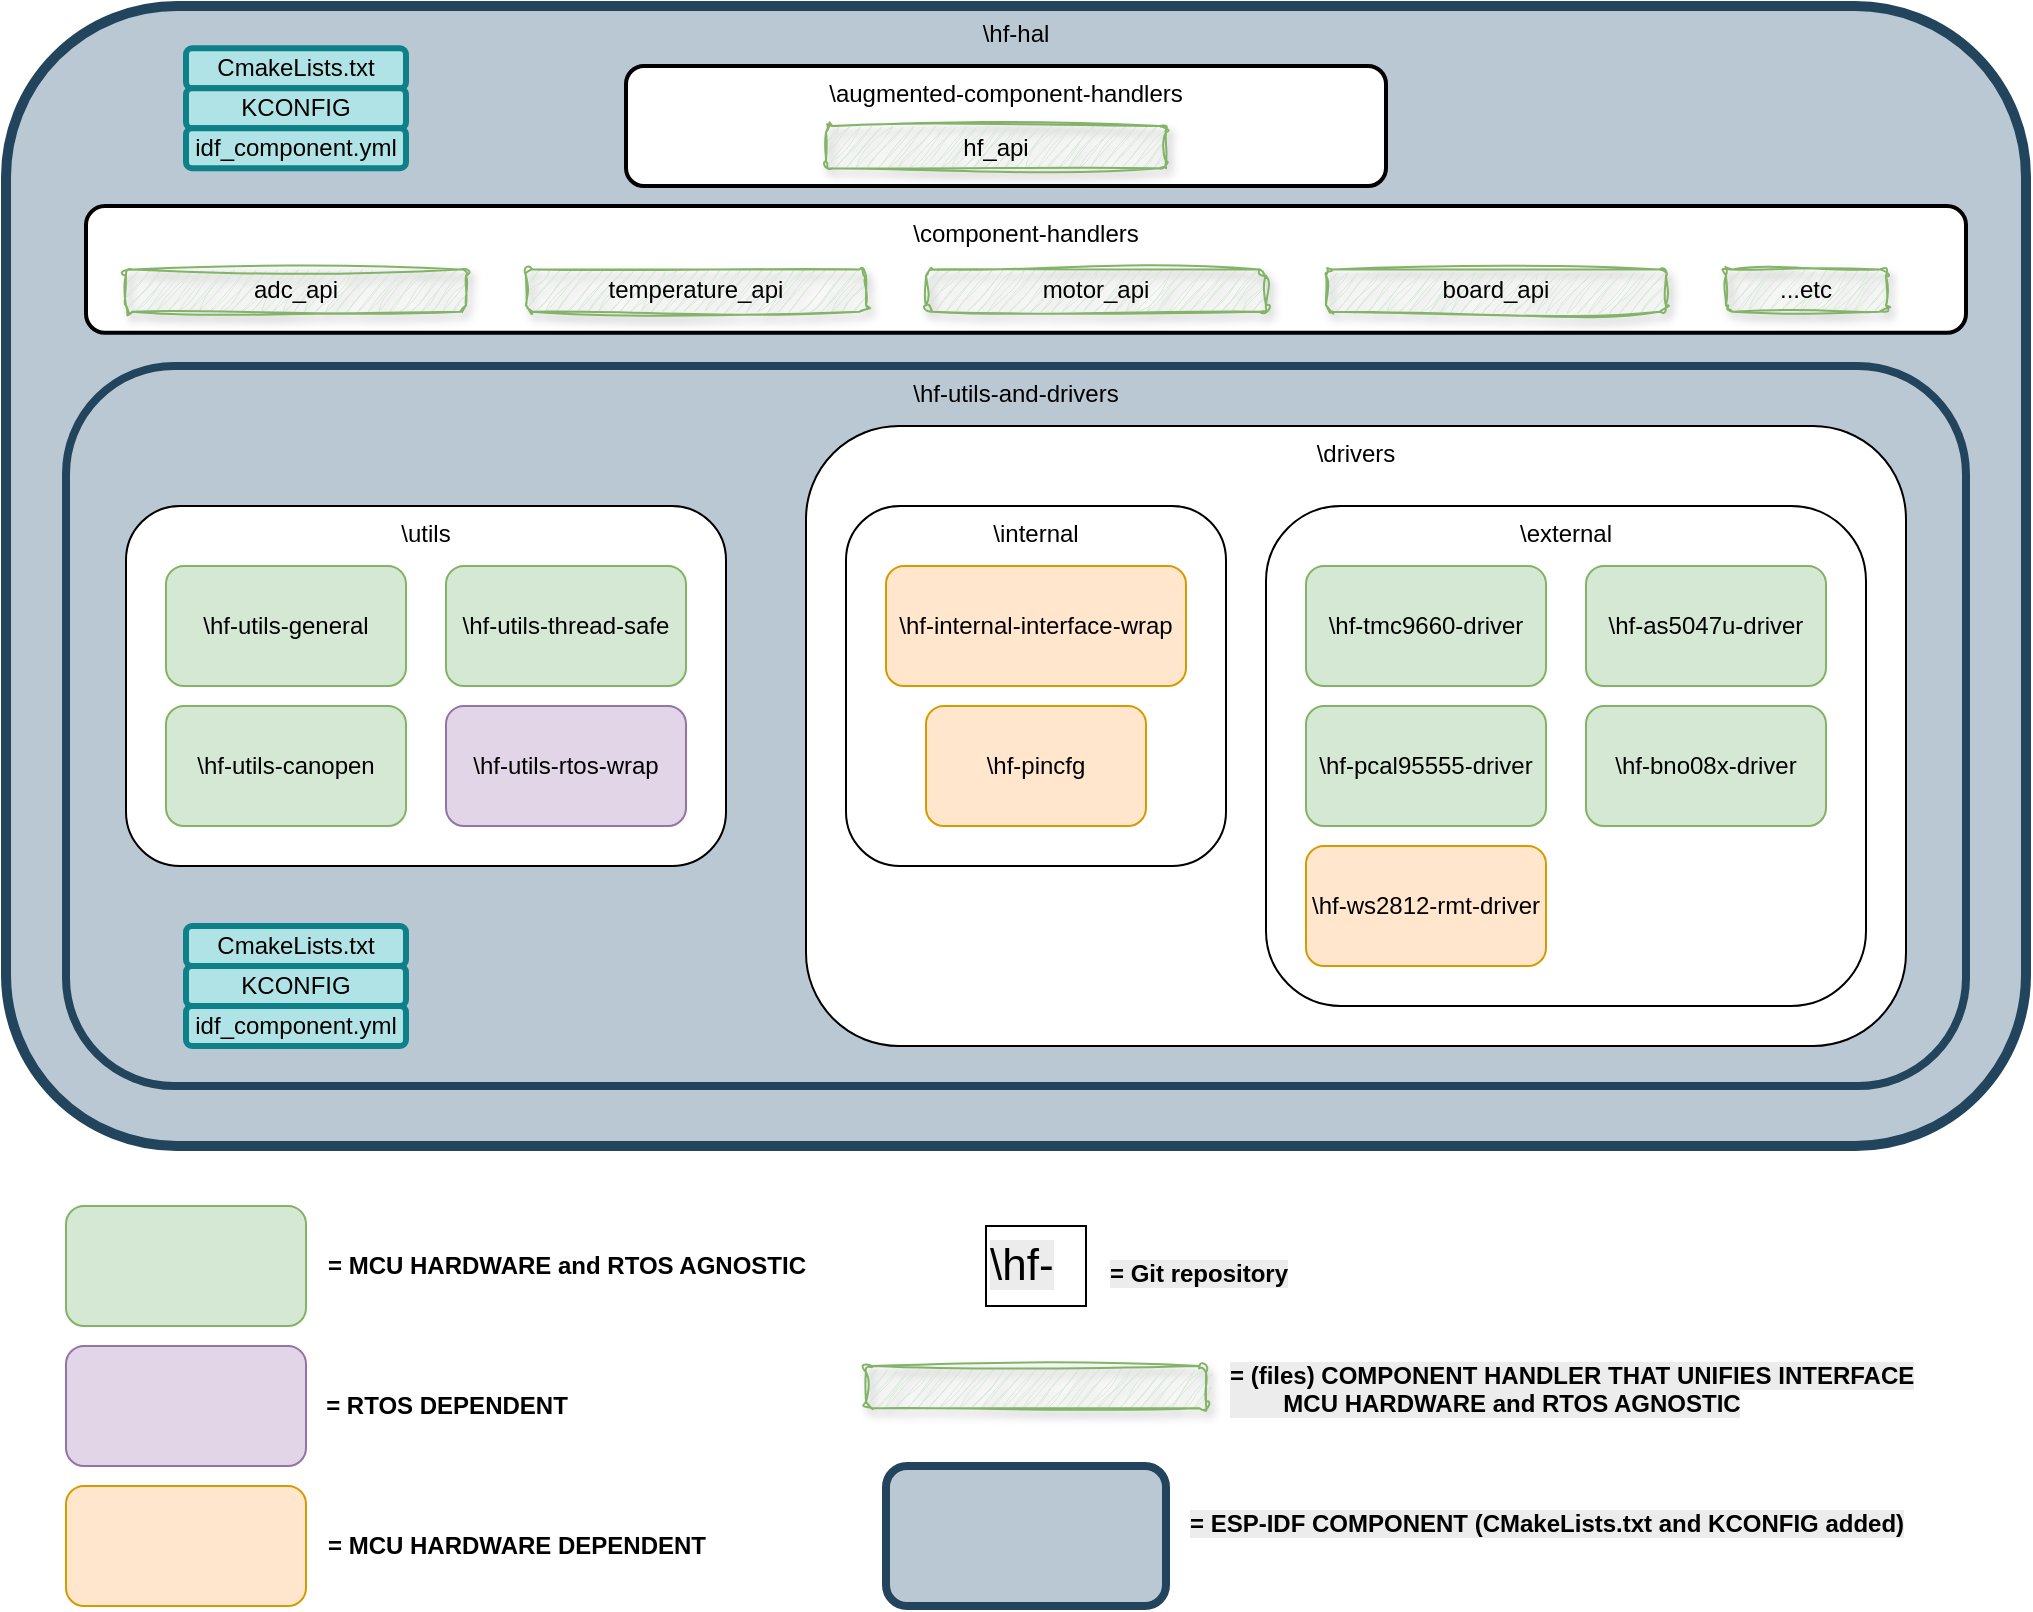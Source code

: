 <mxfile version="27.1.4">
  <diagram name="Page-1" id="FhQWMNnF3R9wmjdMntHF">
    <mxGraphModel dx="2276" dy="751" grid="1" gridSize="10" guides="1" tooltips="1" connect="1" arrows="1" fold="1" page="1" pageScale="1" pageWidth="850" pageHeight="1100" math="0" shadow="0">
      <root>
        <mxCell id="0" />
        <mxCell id="1" parent="0" />
        <mxCell id="MugBKoGFxdHCwpsHW_FZ-22" value="" style="group;shadow=0;strokeWidth=5;" vertex="1" connectable="0" parent="1">
          <mxGeometry x="-50" y="80" width="980" height="570" as="geometry" />
        </mxCell>
        <mxCell id="MugBKoGFxdHCwpsHW_FZ-23" value="\hf-hal" style="rounded=1;whiteSpace=wrap;html=1;verticalAlign=top;fillColor=#bac8d3;strokeColor=#23445d;strokeWidth=5;" vertex="1" parent="MugBKoGFxdHCwpsHW_FZ-22">
          <mxGeometry x="-30" width="1010" height="570" as="geometry" />
        </mxCell>
        <mxCell id="MugBKoGFxdHCwpsHW_FZ-41" value="\augmented-component-handlers" style="rounded=1;whiteSpace=wrap;html=1;labelBackgroundColor=none;verticalAlign=top;strokeWidth=2;" vertex="1" parent="MugBKoGFxdHCwpsHW_FZ-22">
          <mxGeometry x="280" y="30" width="380" height="60" as="geometry" />
        </mxCell>
        <mxCell id="MugBKoGFxdHCwpsHW_FZ-42" value="" style="group;strokeWidth=3;" vertex="1" connectable="0" parent="MugBKoGFxdHCwpsHW_FZ-22">
          <mxGeometry x="10" y="99.998" width="940" height="63.396" as="geometry" />
        </mxCell>
        <mxCell id="MugBKoGFxdHCwpsHW_FZ-25" value="\component-handlers" style="rounded=1;whiteSpace=wrap;html=1;labelBackgroundColor=none;verticalAlign=top;strokeWidth=2;" vertex="1" parent="MugBKoGFxdHCwpsHW_FZ-42">
          <mxGeometry width="940" height="63.396" as="geometry" />
        </mxCell>
        <mxCell id="MugBKoGFxdHCwpsHW_FZ-30" value="temperature_api" style="rounded=1;whiteSpace=wrap;html=1;labelBackgroundColor=none;fillColor=#d5e8d4;strokeColor=#82b366;sketch=1;curveFitting=1;jiggle=2;shadow=1;" vertex="1" parent="MugBKoGFxdHCwpsHW_FZ-42">
          <mxGeometry x="220" y="31.698" width="170" height="21.132" as="geometry" />
        </mxCell>
        <mxCell id="MugBKoGFxdHCwpsHW_FZ-31" value="motor_api" style="rounded=1;whiteSpace=wrap;html=1;labelBackgroundColor=none;fillColor=#d5e8d4;strokeColor=#82b366;sketch=1;curveFitting=1;jiggle=2;shadow=1;" vertex="1" parent="MugBKoGFxdHCwpsHW_FZ-42">
          <mxGeometry x="420" y="31.698" width="170" height="21.132" as="geometry" />
        </mxCell>
        <mxCell id="MugBKoGFxdHCwpsHW_FZ-32" value="adc_api" style="rounded=1;whiteSpace=wrap;html=1;labelBackgroundColor=none;fillColor=#d5e8d4;strokeColor=#82b366;sketch=1;curveFitting=1;jiggle=2;shadow=1;" vertex="1" parent="MugBKoGFxdHCwpsHW_FZ-42">
          <mxGeometry x="20" y="31.698" width="170" height="21.132" as="geometry" />
        </mxCell>
        <mxCell id="MugBKoGFxdHCwpsHW_FZ-29" value="board_api" style="rounded=1;whiteSpace=wrap;html=1;labelBackgroundColor=none;fillColor=#d5e8d4;strokeColor=#82b366;shadow=1;sketch=1;curveFitting=1;jiggle=2;" vertex="1" parent="MugBKoGFxdHCwpsHW_FZ-42">
          <mxGeometry x="620" y="31.698" width="170" height="21.132" as="geometry" />
        </mxCell>
        <mxCell id="MugBKoGFxdHCwpsHW_FZ-40" value="...etc" style="rounded=1;whiteSpace=wrap;html=1;labelBackgroundColor=none;fillColor=#d5e8d4;strokeColor=#82b366;sketch=1;curveFitting=1;jiggle=2;shadow=1;" vertex="1" parent="MugBKoGFxdHCwpsHW_FZ-42">
          <mxGeometry x="820" y="31.698" width="80" height="21.132" as="geometry" />
        </mxCell>
        <mxCell id="MugBKoGFxdHCwpsHW_FZ-43" value="hf_api" style="rounded=1;whiteSpace=wrap;html=1;labelBackgroundColor=none;fillColor=#d5e8d4;strokeColor=#82b366;sketch=1;curveFitting=1;jiggle=2;shadow=1;" vertex="1" parent="MugBKoGFxdHCwpsHW_FZ-22">
          <mxGeometry x="380" y="60" width="170" height="21.132" as="geometry" />
        </mxCell>
        <mxCell id="MugBKoGFxdHCwpsHW_FZ-65" value="" style="group" vertex="1" connectable="0" parent="MugBKoGFxdHCwpsHW_FZ-22">
          <mxGeometry x="60" y="21.13" width="110" height="60" as="geometry" />
        </mxCell>
        <mxCell id="MugBKoGFxdHCwpsHW_FZ-66" value="CmakeLists.txt" style="rounded=1;whiteSpace=wrap;html=1;fillColor=#b0e3e6;strokeColor=#0e8088;strokeWidth=3;" vertex="1" parent="MugBKoGFxdHCwpsHW_FZ-65">
          <mxGeometry width="110" height="20" as="geometry" />
        </mxCell>
        <mxCell id="MugBKoGFxdHCwpsHW_FZ-67" value="KCONFIG" style="rounded=1;whiteSpace=wrap;html=1;fillColor=#b0e3e6;strokeColor=#0e8088;strokeWidth=3;" vertex="1" parent="MugBKoGFxdHCwpsHW_FZ-65">
          <mxGeometry y="20" width="110" height="20" as="geometry" />
        </mxCell>
        <mxCell id="MugBKoGFxdHCwpsHW_FZ-68" value="idf_component.yml" style="rounded=1;whiteSpace=wrap;html=1;fillColor=#b0e3e6;strokeColor=#0e8088;strokeWidth=3;" vertex="1" parent="MugBKoGFxdHCwpsHW_FZ-65">
          <mxGeometry y="40" width="110" height="20" as="geometry" />
        </mxCell>
        <mxCell id="MugBKoGFxdHCwpsHW_FZ-3" value="\hf-utils-and-drivers" style="rounded=1;whiteSpace=wrap;html=1;verticalAlign=top;fillColor=#bac8d3;strokeColor=#23445d;strokeWidth=4;" vertex="1" parent="1">
          <mxGeometry x="-50" y="260" width="950" height="360" as="geometry" />
        </mxCell>
        <mxCell id="MugBKoGFxdHCwpsHW_FZ-4" value="" style="group;strokeWidth=5;" vertex="1" connectable="0" parent="1">
          <mxGeometry x="-20" y="330" width="300" height="180" as="geometry" />
        </mxCell>
        <mxCell id="ujgzsudaIQIlg2-sO98x-5" value="\utils" style="rounded=1;whiteSpace=wrap;html=1;verticalAlign=top;" parent="MugBKoGFxdHCwpsHW_FZ-4" vertex="1">
          <mxGeometry width="300" height="180" as="geometry" />
        </mxCell>
        <mxCell id="ujgzsudaIQIlg2-sO98x-1" value="\hf-utils-thread-safe" style="rounded=1;whiteSpace=wrap;html=1;fillColor=#d5e8d4;strokeColor=#82b366;" parent="MugBKoGFxdHCwpsHW_FZ-4" vertex="1">
          <mxGeometry x="160" y="30" width="120" height="60" as="geometry" />
        </mxCell>
        <mxCell id="ujgzsudaIQIlg2-sO98x-2" value="\hf-utils-general" style="rounded=1;whiteSpace=wrap;html=1;labelBackgroundColor=none;fillColor=#d5e8d4;strokeColor=#82b366;glass=0;shadow=0;" parent="MugBKoGFxdHCwpsHW_FZ-4" vertex="1">
          <mxGeometry x="20" y="30" width="120" height="60" as="geometry" />
        </mxCell>
        <mxCell id="ujgzsudaIQIlg2-sO98x-3" value="\hf-utils-canopen" style="rounded=1;whiteSpace=wrap;html=1;fillColor=#d5e8d4;strokeColor=#82b366;" parent="MugBKoGFxdHCwpsHW_FZ-4" vertex="1">
          <mxGeometry x="20" y="100" width="120" height="60" as="geometry" />
        </mxCell>
        <mxCell id="ujgzsudaIQIlg2-sO98x-4" value="\hf-utils-rtos-wrap" style="rounded=1;whiteSpace=wrap;html=1;fillColor=#e1d5e7;strokeColor=#9673a6;" parent="MugBKoGFxdHCwpsHW_FZ-4" vertex="1">
          <mxGeometry x="160" y="100" width="120" height="60" as="geometry" />
        </mxCell>
        <mxCell id="MugBKoGFxdHCwpsHW_FZ-7" value="" style="group;strokeWidth=5;" vertex="1" connectable="0" parent="1">
          <mxGeometry x="320" y="290" width="550" height="310" as="geometry" />
        </mxCell>
        <mxCell id="MugBKoGFxdHCwpsHW_FZ-2" value="\drivers" style="rounded=1;whiteSpace=wrap;html=1;verticalAlign=top;" vertex="1" parent="MugBKoGFxdHCwpsHW_FZ-7">
          <mxGeometry width="550" height="310" as="geometry" />
        </mxCell>
        <mxCell id="MugBKoGFxdHCwpsHW_FZ-5" value="" style="group" vertex="1" connectable="0" parent="MugBKoGFxdHCwpsHW_FZ-7">
          <mxGeometry x="20" y="40" width="190" height="180" as="geometry" />
        </mxCell>
        <mxCell id="ujgzsudaIQIlg2-sO98x-6" value="\internal" style="rounded=1;whiteSpace=wrap;html=1;verticalAlign=top;" parent="MugBKoGFxdHCwpsHW_FZ-5" vertex="1">
          <mxGeometry width="190" height="180" as="geometry" />
        </mxCell>
        <mxCell id="ujgzsudaIQIlg2-sO98x-8" value="\hf-internal-interface-wrap" style="rounded=1;whiteSpace=wrap;html=1;fillColor=#ffe6cc;strokeColor=#d79b00;" parent="MugBKoGFxdHCwpsHW_FZ-5" vertex="1">
          <mxGeometry x="20" y="30" width="150" height="60" as="geometry" />
        </mxCell>
        <mxCell id="ujgzsudaIQIlg2-sO98x-9" value="\hf-pincfg" style="rounded=1;whiteSpace=wrap;html=1;fillColor=#ffe6cc;strokeColor=#d79b00;" parent="MugBKoGFxdHCwpsHW_FZ-5" vertex="1">
          <mxGeometry x="40" y="100" width="110" height="60" as="geometry" />
        </mxCell>
        <mxCell id="MugBKoGFxdHCwpsHW_FZ-6" value="" style="group" vertex="1" connectable="0" parent="MugBKoGFxdHCwpsHW_FZ-7">
          <mxGeometry x="230" y="40" width="300" height="250" as="geometry" />
        </mxCell>
        <mxCell id="ujgzsudaIQIlg2-sO98x-14" value="\external" style="rounded=1;whiteSpace=wrap;html=1;verticalAlign=top;" parent="MugBKoGFxdHCwpsHW_FZ-6" vertex="1">
          <mxGeometry width="300" height="250" as="geometry" />
        </mxCell>
        <mxCell id="ujgzsudaIQIlg2-sO98x-15" value="\hf-as5047u-driver" style="rounded=1;whiteSpace=wrap;html=1;fillColor=#d5e8d4;strokeColor=#82b366;" parent="MugBKoGFxdHCwpsHW_FZ-6" vertex="1">
          <mxGeometry x="160" y="30" width="120" height="60" as="geometry" />
        </mxCell>
        <mxCell id="ujgzsudaIQIlg2-sO98x-16" value="\hf-tmc9660-driver" style="rounded=1;whiteSpace=wrap;html=1;fillColor=#d5e8d4;strokeColor=#82b366;" parent="MugBKoGFxdHCwpsHW_FZ-6" vertex="1">
          <mxGeometry x="20" y="30" width="120" height="60" as="geometry" />
        </mxCell>
        <mxCell id="ujgzsudaIQIlg2-sO98x-17" value="\hf-pcal95555-driver" style="rounded=1;whiteSpace=wrap;html=1;fillColor=#d5e8d4;strokeColor=#82b366;" parent="MugBKoGFxdHCwpsHW_FZ-6" vertex="1">
          <mxGeometry x="20" y="100" width="120" height="60" as="geometry" />
        </mxCell>
        <mxCell id="ujgzsudaIQIlg2-sO98x-18" value="\hf-bno08x-driver" style="rounded=1;whiteSpace=wrap;html=1;fillColor=#d5e8d4;strokeColor=#82b366;" parent="MugBKoGFxdHCwpsHW_FZ-6" vertex="1">
          <mxGeometry x="160" y="100" width="120" height="60" as="geometry" />
        </mxCell>
        <mxCell id="MugBKoGFxdHCwpsHW_FZ-1" value="\hf-ws2812-rmt-driver" style="rounded=1;whiteSpace=wrap;html=1;fillColor=#ffe6cc;strokeColor=#d79b00;" vertex="1" parent="MugBKoGFxdHCwpsHW_FZ-6">
          <mxGeometry x="20" y="170" width="120" height="60" as="geometry" />
        </mxCell>
        <mxCell id="MugBKoGFxdHCwpsHW_FZ-18" value="" style="group" vertex="1" connectable="0" parent="1">
          <mxGeometry x="-50" y="750" width="260" height="60" as="geometry" />
        </mxCell>
        <mxCell id="MugBKoGFxdHCwpsHW_FZ-15" value="" style="rounded=1;whiteSpace=wrap;html=1;fillColor=#e1d5e7;strokeColor=#9673a6;" vertex="1" parent="MugBKoGFxdHCwpsHW_FZ-18">
          <mxGeometry width="120" height="60" as="geometry" />
        </mxCell>
        <mxCell id="MugBKoGFxdHCwpsHW_FZ-17" value="&lt;b&gt;= RTOS DEPENDENT&lt;/b&gt;" style="text;html=1;align=center;verticalAlign=middle;resizable=0;points=[];autosize=1;strokeColor=none;fillColor=none;" vertex="1" parent="MugBKoGFxdHCwpsHW_FZ-18">
          <mxGeometry x="120" y="15" width="140" height="30" as="geometry" />
        </mxCell>
        <mxCell id="MugBKoGFxdHCwpsHW_FZ-19" value="" style="group" vertex="1" connectable="0" parent="1">
          <mxGeometry x="-50" y="820" width="315" height="60" as="geometry" />
        </mxCell>
        <mxCell id="MugBKoGFxdHCwpsHW_FZ-13" value="" style="rounded=1;whiteSpace=wrap;html=1;fillColor=#ffe6cc;strokeColor=#d79b00;" vertex="1" parent="MugBKoGFxdHCwpsHW_FZ-19">
          <mxGeometry width="120" height="60" as="geometry" />
        </mxCell>
        <mxCell id="MugBKoGFxdHCwpsHW_FZ-14" value="&lt;b&gt;= MCU HARDWARE DEPENDENT&lt;/b&gt;" style="text;html=1;align=center;verticalAlign=middle;resizable=0;points=[];autosize=1;strokeColor=none;fillColor=none;" vertex="1" parent="MugBKoGFxdHCwpsHW_FZ-19">
          <mxGeometry x="120" y="15" width="210" height="30" as="geometry" />
        </mxCell>
        <mxCell id="MugBKoGFxdHCwpsHW_FZ-20" value="" style="group" vertex="1" connectable="0" parent="1">
          <mxGeometry x="-50" y="680" width="365" height="60" as="geometry" />
        </mxCell>
        <mxCell id="MugBKoGFxdHCwpsHW_FZ-9" value="" style="rounded=1;whiteSpace=wrap;html=1;fillColor=#d5e8d4;strokeColor=#82b366;" vertex="1" parent="MugBKoGFxdHCwpsHW_FZ-20">
          <mxGeometry width="120" height="60" as="geometry" />
        </mxCell>
        <mxCell id="MugBKoGFxdHCwpsHW_FZ-10" value="&lt;b&gt;= MCU HARDWARE and RTOS AGNOSTIC&lt;/b&gt;" style="text;html=1;align=center;verticalAlign=middle;resizable=0;points=[];autosize=1;strokeColor=none;fillColor=none;" vertex="1" parent="MugBKoGFxdHCwpsHW_FZ-20">
          <mxGeometry x="120" y="15" width="260" height="30" as="geometry" />
        </mxCell>
        <mxCell id="MugBKoGFxdHCwpsHW_FZ-51" value="" style="group" vertex="1" connectable="0" parent="1">
          <mxGeometry x="410" y="690" width="300" height="50" as="geometry" />
        </mxCell>
        <mxCell id="MugBKoGFxdHCwpsHW_FZ-49" value="&lt;span style=&quot;color: rgb(0, 0, 0); font-family: Helvetica; font-style: normal; font-variant-ligatures: normal; font-variant-caps: normal; font-weight: 400; letter-spacing: normal; orphans: 2; text-align: center; text-indent: 0px; text-transform: none; widows: 2; word-spacing: 0px; -webkit-text-stroke-width: 0px; white-space: normal; background-color: rgb(236, 236, 236); text-decoration-thickness: initial; text-decoration-style: initial; text-decoration-color: initial; float: none; display: inline !important;&quot;&gt;\hf-&lt;/span&gt;" style="text;whiteSpace=wrap;html=1;strokeColor=default;fontSize=22;" vertex="1" parent="MugBKoGFxdHCwpsHW_FZ-51">
          <mxGeometry width="50" height="40" as="geometry" />
        </mxCell>
        <mxCell id="MugBKoGFxdHCwpsHW_FZ-50" value="&lt;b style=&quot;forced-color-adjust: none; color: rgb(0, 0, 0); font-family: Helvetica; font-size: 12px; font-style: normal; font-variant-ligatures: normal; font-variant-caps: normal; letter-spacing: normal; orphans: 2; text-align: center; text-indent: 0px; text-transform: none; widows: 2; word-spacing: 0px; -webkit-text-stroke-width: 0px; white-space: nowrap; background-color: rgb(236, 236, 236); text-decoration-thickness: initial; text-decoration-style: initial; text-decoration-color: initial;&quot;&gt;= Git repository&lt;/b&gt;" style="text;whiteSpace=wrap;html=1;" vertex="1" parent="MugBKoGFxdHCwpsHW_FZ-51">
          <mxGeometry x="60" y="10" width="240" height="40" as="geometry" />
        </mxCell>
        <mxCell id="MugBKoGFxdHCwpsHW_FZ-52" value="" style="group" vertex="1" connectable="0" parent="1">
          <mxGeometry x="350" y="760" width="435" height="40" as="geometry" />
        </mxCell>
        <mxCell id="MugBKoGFxdHCwpsHW_FZ-47" value="" style="rounded=1;whiteSpace=wrap;html=1;labelBackgroundColor=none;fillColor=#d5e8d4;strokeColor=#82b366;sketch=1;curveFitting=1;jiggle=2;shadow=1;" vertex="1" parent="MugBKoGFxdHCwpsHW_FZ-52">
          <mxGeometry width="170" height="21.132" as="geometry" />
        </mxCell>
        <mxCell id="MugBKoGFxdHCwpsHW_FZ-48" value="&lt;b style=&quot;forced-color-adjust: none; color: rgb(0, 0, 0); font-family: Helvetica; font-size: 12px; font-style: normal; font-variant-ligatures: normal; font-variant-caps: normal; letter-spacing: normal; orphans: 2; text-align: center; text-indent: 0px; text-transform: none; widows: 2; word-spacing: 0px; -webkit-text-stroke-width: 0px; white-space: nowrap; background-color: rgb(236, 236, 236); text-decoration-thickness: initial; text-decoration-style: initial; text-decoration-color: initial;&quot;&gt;= (files) COMPONENT HANDLER THAT UNIFIES INTERFACE&lt;br&gt;&lt;b&gt;&lt;span style=&quot;white-space: pre;&quot;&gt;&#x9;&lt;/span&gt;MCU HARDWARE and RTOS AGNOSTIC&lt;/b&gt;&lt;/b&gt;" style="text;whiteSpace=wrap;html=1;" vertex="1" parent="MugBKoGFxdHCwpsHW_FZ-52">
          <mxGeometry x="180" y="-9.43" width="240" height="40" as="geometry" />
        </mxCell>
        <mxCell id="MugBKoGFxdHCwpsHW_FZ-53" value="" style="group" vertex="1" connectable="0" parent="1">
          <mxGeometry x="340" y="800" width="415" height="80" as="geometry" />
        </mxCell>
        <mxCell id="MugBKoGFxdHCwpsHW_FZ-44" value="" style="rounded=1;whiteSpace=wrap;html=1;verticalAlign=top;fillColor=#bac8d3;strokeColor=#23445d;strokeWidth=4;" vertex="1" parent="MugBKoGFxdHCwpsHW_FZ-53">
          <mxGeometry x="20" y="10" width="140" height="70" as="geometry" />
        </mxCell>
        <mxCell id="MugBKoGFxdHCwpsHW_FZ-45" value="&lt;b style=&quot;forced-color-adjust: none; color: rgb(0, 0, 0); font-family: Helvetica; font-size: 12px; font-style: normal; font-variant-ligatures: normal; font-variant-caps: normal; letter-spacing: normal; orphans: 2; text-align: center; text-indent: 0px; text-transform: none; widows: 2; word-spacing: 0px; -webkit-text-stroke-width: 0px; white-space: nowrap; background-color: rgb(236, 236, 236); text-decoration-thickness: initial; text-decoration-style: initial; text-decoration-color: initial;&quot;&gt;= ESP-IDF COMPONENT (CMakeLists.txt and KCONFIG added)&lt;/b&gt;" style="text;whiteSpace=wrap;html=1;" vertex="1" parent="MugBKoGFxdHCwpsHW_FZ-53">
          <mxGeometry x="170" y="25" width="240" height="40" as="geometry" />
        </mxCell>
        <mxCell id="MugBKoGFxdHCwpsHW_FZ-60" value="" style="group" vertex="1" connectable="0" parent="1">
          <mxGeometry x="10" y="540" width="110" height="60" as="geometry" />
        </mxCell>
        <mxCell id="MugBKoGFxdHCwpsHW_FZ-61" value="CmakeLists.txt" style="rounded=1;whiteSpace=wrap;html=1;fillColor=#b0e3e6;strokeColor=#0e8088;strokeWidth=3;" vertex="1" parent="MugBKoGFxdHCwpsHW_FZ-60">
          <mxGeometry width="110" height="20" as="geometry" />
        </mxCell>
        <mxCell id="MugBKoGFxdHCwpsHW_FZ-62" value="KCONFIG" style="rounded=1;whiteSpace=wrap;html=1;fillColor=#b0e3e6;strokeColor=#0e8088;strokeWidth=3;" vertex="1" parent="MugBKoGFxdHCwpsHW_FZ-60">
          <mxGeometry y="20" width="110" height="20" as="geometry" />
        </mxCell>
        <mxCell id="MugBKoGFxdHCwpsHW_FZ-63" value="idf_component.yml" style="rounded=1;whiteSpace=wrap;html=1;fillColor=#b0e3e6;strokeColor=#0e8088;strokeWidth=3;" vertex="1" parent="MugBKoGFxdHCwpsHW_FZ-60">
          <mxGeometry y="40" width="110" height="20" as="geometry" />
        </mxCell>
      </root>
    </mxGraphModel>
  </diagram>
</mxfile>
